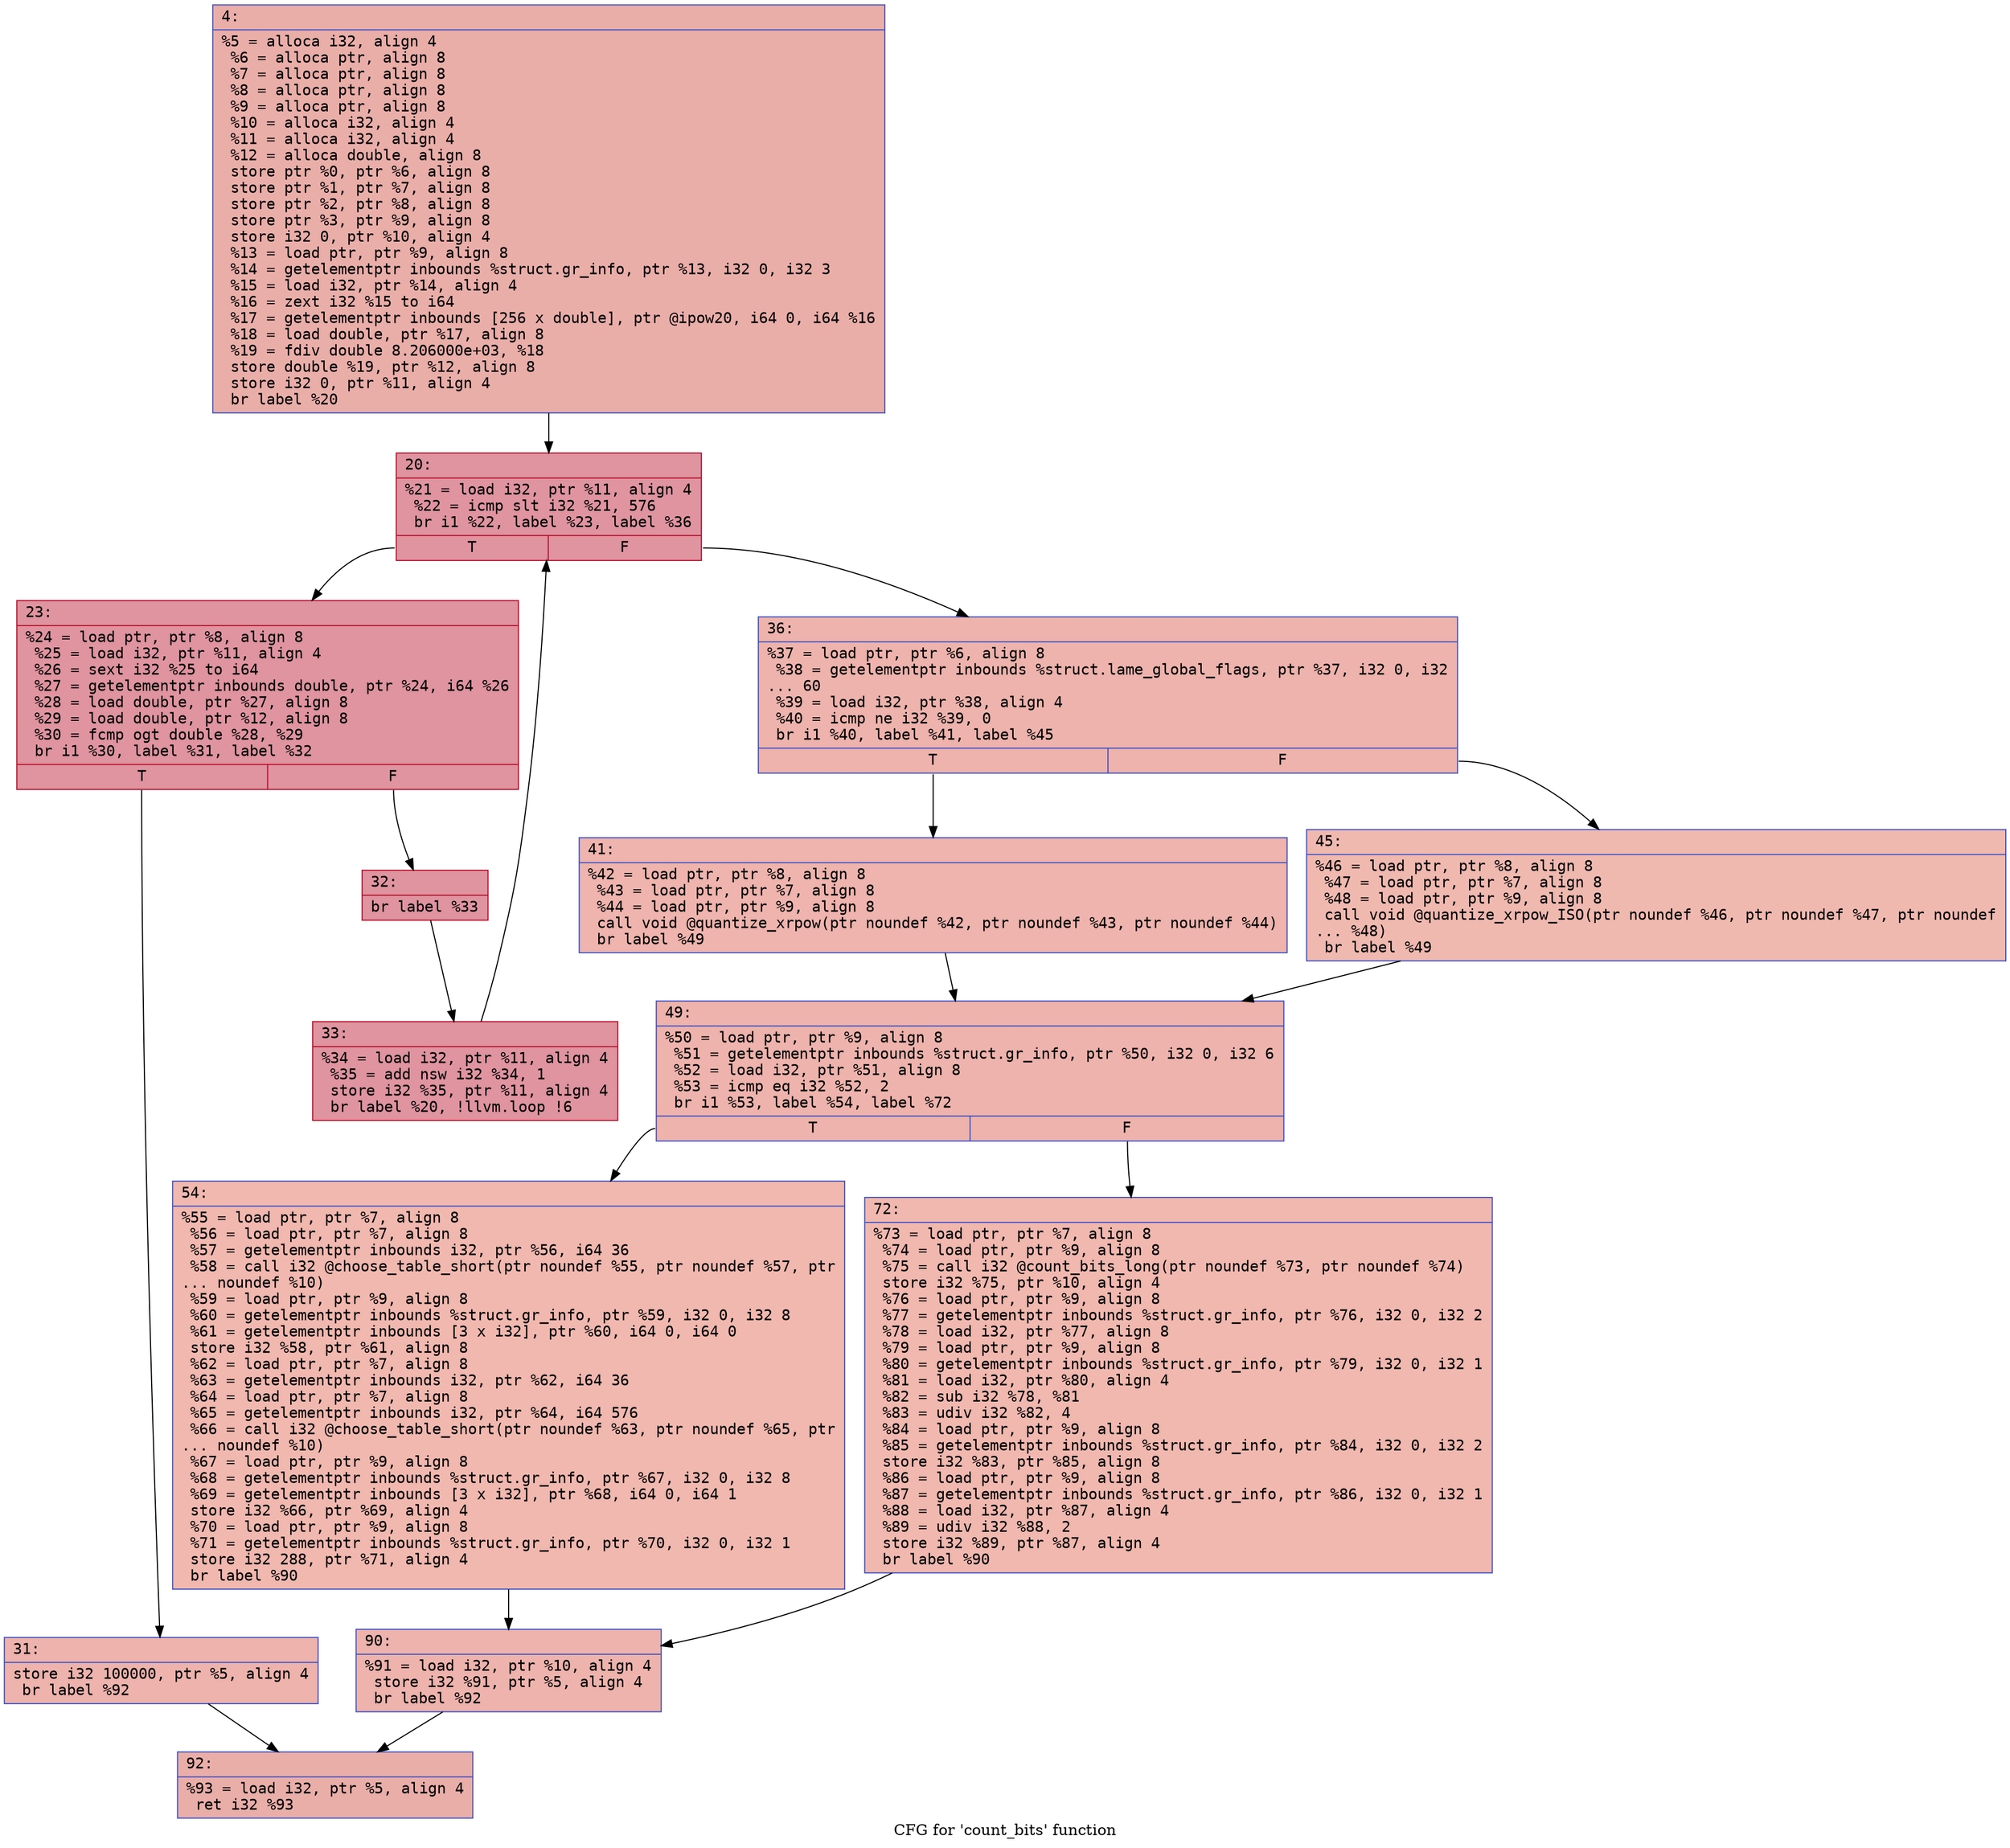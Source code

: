 digraph "CFG for 'count_bits' function" {
	label="CFG for 'count_bits' function";

	Node0x60000224a0d0 [shape=record,color="#3d50c3ff", style=filled, fillcolor="#d0473d70" fontname="Courier",label="{4:\l|  %5 = alloca i32, align 4\l  %6 = alloca ptr, align 8\l  %7 = alloca ptr, align 8\l  %8 = alloca ptr, align 8\l  %9 = alloca ptr, align 8\l  %10 = alloca i32, align 4\l  %11 = alloca i32, align 4\l  %12 = alloca double, align 8\l  store ptr %0, ptr %6, align 8\l  store ptr %1, ptr %7, align 8\l  store ptr %2, ptr %8, align 8\l  store ptr %3, ptr %9, align 8\l  store i32 0, ptr %10, align 4\l  %13 = load ptr, ptr %9, align 8\l  %14 = getelementptr inbounds %struct.gr_info, ptr %13, i32 0, i32 3\l  %15 = load i32, ptr %14, align 4\l  %16 = zext i32 %15 to i64\l  %17 = getelementptr inbounds [256 x double], ptr @ipow20, i64 0, i64 %16\l  %18 = load double, ptr %17, align 8\l  %19 = fdiv double 8.206000e+03, %18\l  store double %19, ptr %12, align 8\l  store i32 0, ptr %11, align 4\l  br label %20\l}"];
	Node0x60000224a0d0 -> Node0x60000224a120[tooltip="4 -> 20\nProbability 100.00%" ];
	Node0x60000224a120 [shape=record,color="#b70d28ff", style=filled, fillcolor="#b70d2870" fontname="Courier",label="{20:\l|  %21 = load i32, ptr %11, align 4\l  %22 = icmp slt i32 %21, 576\l  br i1 %22, label %23, label %36\l|{<s0>T|<s1>F}}"];
	Node0x60000224a120:s0 -> Node0x60000224a170[tooltip="20 -> 23\nProbability 96.88%" ];
	Node0x60000224a120:s1 -> Node0x60000224a2b0[tooltip="20 -> 36\nProbability 3.12%" ];
	Node0x60000224a170 [shape=record,color="#b70d28ff", style=filled, fillcolor="#b70d2870" fontname="Courier",label="{23:\l|  %24 = load ptr, ptr %8, align 8\l  %25 = load i32, ptr %11, align 4\l  %26 = sext i32 %25 to i64\l  %27 = getelementptr inbounds double, ptr %24, i64 %26\l  %28 = load double, ptr %27, align 8\l  %29 = load double, ptr %12, align 8\l  %30 = fcmp ogt double %28, %29\l  br i1 %30, label %31, label %32\l|{<s0>T|<s1>F}}"];
	Node0x60000224a170:s0 -> Node0x60000224a1c0[tooltip="23 -> 31\nProbability 3.12%" ];
	Node0x60000224a170:s1 -> Node0x60000224a210[tooltip="23 -> 32\nProbability 96.88%" ];
	Node0x60000224a1c0 [shape=record,color="#3d50c3ff", style=filled, fillcolor="#d6524470" fontname="Courier",label="{31:\l|  store i32 100000, ptr %5, align 4\l  br label %92\l}"];
	Node0x60000224a1c0 -> Node0x60000224a4e0[tooltip="31 -> 92\nProbability 100.00%" ];
	Node0x60000224a210 [shape=record,color="#b70d28ff", style=filled, fillcolor="#b70d2870" fontname="Courier",label="{32:\l|  br label %33\l}"];
	Node0x60000224a210 -> Node0x60000224a260[tooltip="32 -> 33\nProbability 100.00%" ];
	Node0x60000224a260 [shape=record,color="#b70d28ff", style=filled, fillcolor="#b70d2870" fontname="Courier",label="{33:\l|  %34 = load i32, ptr %11, align 4\l  %35 = add nsw i32 %34, 1\l  store i32 %35, ptr %11, align 4\l  br label %20, !llvm.loop !6\l}"];
	Node0x60000224a260 -> Node0x60000224a120[tooltip="33 -> 20\nProbability 100.00%" ];
	Node0x60000224a2b0 [shape=record,color="#3d50c3ff", style=filled, fillcolor="#d6524470" fontname="Courier",label="{36:\l|  %37 = load ptr, ptr %6, align 8\l  %38 = getelementptr inbounds %struct.lame_global_flags, ptr %37, i32 0, i32\l... 60\l  %39 = load i32, ptr %38, align 4\l  %40 = icmp ne i32 %39, 0\l  br i1 %40, label %41, label %45\l|{<s0>T|<s1>F}}"];
	Node0x60000224a2b0:s0 -> Node0x60000224a300[tooltip="36 -> 41\nProbability 62.50%" ];
	Node0x60000224a2b0:s1 -> Node0x60000224a350[tooltip="36 -> 45\nProbability 37.50%" ];
	Node0x60000224a300 [shape=record,color="#3d50c3ff", style=filled, fillcolor="#d8564670" fontname="Courier",label="{41:\l|  %42 = load ptr, ptr %8, align 8\l  %43 = load ptr, ptr %7, align 8\l  %44 = load ptr, ptr %9, align 8\l  call void @quantize_xrpow(ptr noundef %42, ptr noundef %43, ptr noundef %44)\l  br label %49\l}"];
	Node0x60000224a300 -> Node0x60000224a3a0[tooltip="41 -> 49\nProbability 100.00%" ];
	Node0x60000224a350 [shape=record,color="#3d50c3ff", style=filled, fillcolor="#de614d70" fontname="Courier",label="{45:\l|  %46 = load ptr, ptr %8, align 8\l  %47 = load ptr, ptr %7, align 8\l  %48 = load ptr, ptr %9, align 8\l  call void @quantize_xrpow_ISO(ptr noundef %46, ptr noundef %47, ptr noundef\l... %48)\l  br label %49\l}"];
	Node0x60000224a350 -> Node0x60000224a3a0[tooltip="45 -> 49\nProbability 100.00%" ];
	Node0x60000224a3a0 [shape=record,color="#3d50c3ff", style=filled, fillcolor="#d6524470" fontname="Courier",label="{49:\l|  %50 = load ptr, ptr %9, align 8\l  %51 = getelementptr inbounds %struct.gr_info, ptr %50, i32 0, i32 6\l  %52 = load i32, ptr %51, align 8\l  %53 = icmp eq i32 %52, 2\l  br i1 %53, label %54, label %72\l|{<s0>T|<s1>F}}"];
	Node0x60000224a3a0:s0 -> Node0x60000224a3f0[tooltip="49 -> 54\nProbability 50.00%" ];
	Node0x60000224a3a0:s1 -> Node0x60000224a440[tooltip="49 -> 72\nProbability 50.00%" ];
	Node0x60000224a3f0 [shape=record,color="#3d50c3ff", style=filled, fillcolor="#dc5d4a70" fontname="Courier",label="{54:\l|  %55 = load ptr, ptr %7, align 8\l  %56 = load ptr, ptr %7, align 8\l  %57 = getelementptr inbounds i32, ptr %56, i64 36\l  %58 = call i32 @choose_table_short(ptr noundef %55, ptr noundef %57, ptr\l... noundef %10)\l  %59 = load ptr, ptr %9, align 8\l  %60 = getelementptr inbounds %struct.gr_info, ptr %59, i32 0, i32 8\l  %61 = getelementptr inbounds [3 x i32], ptr %60, i64 0, i64 0\l  store i32 %58, ptr %61, align 8\l  %62 = load ptr, ptr %7, align 8\l  %63 = getelementptr inbounds i32, ptr %62, i64 36\l  %64 = load ptr, ptr %7, align 8\l  %65 = getelementptr inbounds i32, ptr %64, i64 576\l  %66 = call i32 @choose_table_short(ptr noundef %63, ptr noundef %65, ptr\l... noundef %10)\l  %67 = load ptr, ptr %9, align 8\l  %68 = getelementptr inbounds %struct.gr_info, ptr %67, i32 0, i32 8\l  %69 = getelementptr inbounds [3 x i32], ptr %68, i64 0, i64 1\l  store i32 %66, ptr %69, align 4\l  %70 = load ptr, ptr %9, align 8\l  %71 = getelementptr inbounds %struct.gr_info, ptr %70, i32 0, i32 1\l  store i32 288, ptr %71, align 4\l  br label %90\l}"];
	Node0x60000224a3f0 -> Node0x60000224a490[tooltip="54 -> 90\nProbability 100.00%" ];
	Node0x60000224a440 [shape=record,color="#3d50c3ff", style=filled, fillcolor="#dc5d4a70" fontname="Courier",label="{72:\l|  %73 = load ptr, ptr %7, align 8\l  %74 = load ptr, ptr %9, align 8\l  %75 = call i32 @count_bits_long(ptr noundef %73, ptr noundef %74)\l  store i32 %75, ptr %10, align 4\l  %76 = load ptr, ptr %9, align 8\l  %77 = getelementptr inbounds %struct.gr_info, ptr %76, i32 0, i32 2\l  %78 = load i32, ptr %77, align 8\l  %79 = load ptr, ptr %9, align 8\l  %80 = getelementptr inbounds %struct.gr_info, ptr %79, i32 0, i32 1\l  %81 = load i32, ptr %80, align 4\l  %82 = sub i32 %78, %81\l  %83 = udiv i32 %82, 4\l  %84 = load ptr, ptr %9, align 8\l  %85 = getelementptr inbounds %struct.gr_info, ptr %84, i32 0, i32 2\l  store i32 %83, ptr %85, align 8\l  %86 = load ptr, ptr %9, align 8\l  %87 = getelementptr inbounds %struct.gr_info, ptr %86, i32 0, i32 1\l  %88 = load i32, ptr %87, align 4\l  %89 = udiv i32 %88, 2\l  store i32 %89, ptr %87, align 4\l  br label %90\l}"];
	Node0x60000224a440 -> Node0x60000224a490[tooltip="72 -> 90\nProbability 100.00%" ];
	Node0x60000224a490 [shape=record,color="#3d50c3ff", style=filled, fillcolor="#d6524470" fontname="Courier",label="{90:\l|  %91 = load i32, ptr %10, align 4\l  store i32 %91, ptr %5, align 4\l  br label %92\l}"];
	Node0x60000224a490 -> Node0x60000224a4e0[tooltip="90 -> 92\nProbability 100.00%" ];
	Node0x60000224a4e0 [shape=record,color="#3d50c3ff", style=filled, fillcolor="#d0473d70" fontname="Courier",label="{92:\l|  %93 = load i32, ptr %5, align 4\l  ret i32 %93\l}"];
}
